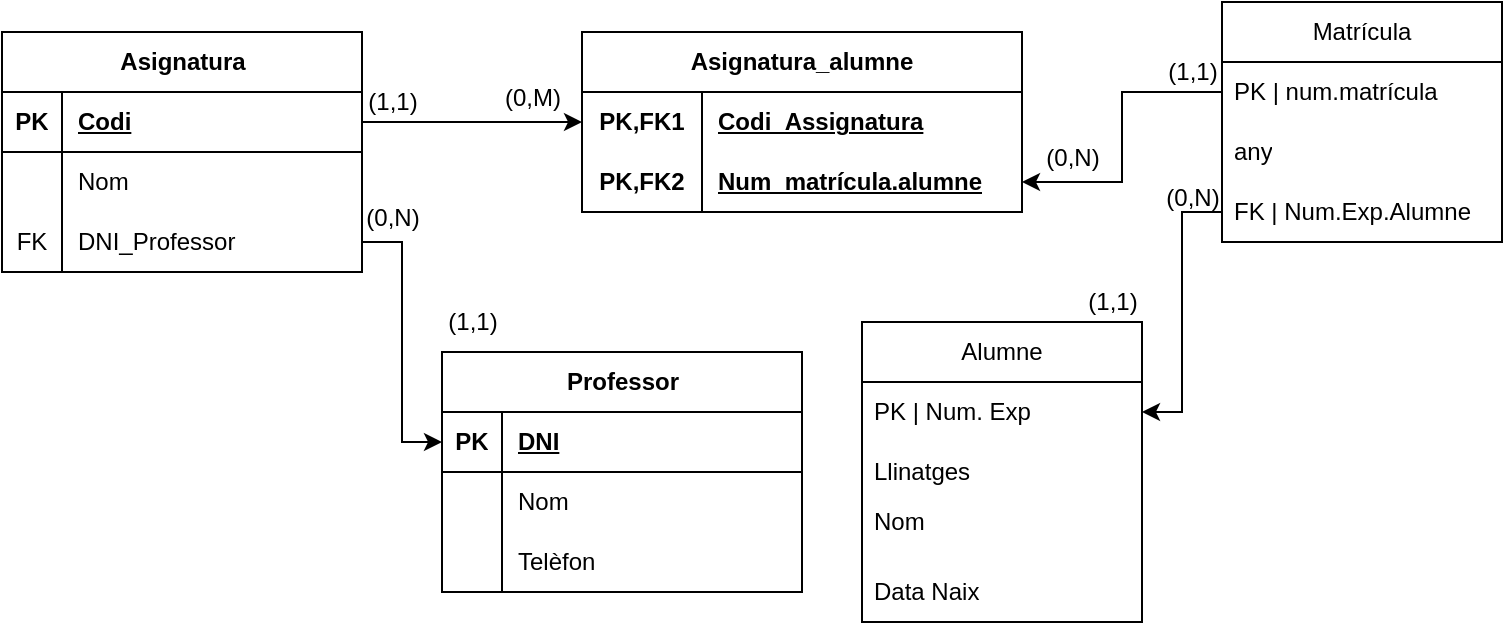 <mxfile version="28.1.2">
  <diagram name="Página-1" id="dNDyPVwtS2ylb_eyG95t">
    <mxGraphModel dx="1106" dy="661" grid="1" gridSize="10" guides="1" tooltips="1" connect="1" arrows="1" fold="1" page="1" pageScale="1" pageWidth="827" pageHeight="1169" math="0" shadow="0">
      <root>
        <mxCell id="0" />
        <mxCell id="1" parent="0" />
        <mxCell id="O18aI1Fp1qKvMsb4apOI-1" value="Matrícula" style="swimlane;fontStyle=0;childLayout=stackLayout;horizontal=1;startSize=30;horizontalStack=0;resizeParent=1;resizeParentMax=0;resizeLast=0;collapsible=1;marginBottom=0;whiteSpace=wrap;html=1;" vertex="1" parent="1">
          <mxGeometry x="670" y="125" width="140" height="120" as="geometry">
            <mxRectangle x="600" y="120" width="80" height="30" as="alternateBounds" />
          </mxGeometry>
        </mxCell>
        <mxCell id="O18aI1Fp1qKvMsb4apOI-2" value="PK | num.matrícula" style="text;strokeColor=none;fillColor=none;align=left;verticalAlign=middle;spacingLeft=4;spacingRight=4;overflow=hidden;points=[[0,0.5],[1,0.5]];portConstraint=eastwest;rotatable=0;whiteSpace=wrap;html=1;" vertex="1" parent="O18aI1Fp1qKvMsb4apOI-1">
          <mxGeometry y="30" width="140" height="30" as="geometry" />
        </mxCell>
        <mxCell id="O18aI1Fp1qKvMsb4apOI-3" value="any" style="text;strokeColor=none;fillColor=none;align=left;verticalAlign=middle;spacingLeft=4;spacingRight=4;overflow=hidden;points=[[0,0.5],[1,0.5]];portConstraint=eastwest;rotatable=0;whiteSpace=wrap;html=1;" vertex="1" parent="O18aI1Fp1qKvMsb4apOI-1">
          <mxGeometry y="60" width="140" height="30" as="geometry" />
        </mxCell>
        <mxCell id="O18aI1Fp1qKvMsb4apOI-77" value="FK | Num.Exp.Alumne" style="text;strokeColor=none;fillColor=none;align=left;verticalAlign=middle;spacingLeft=4;spacingRight=4;overflow=hidden;points=[[0,0.5],[1,0.5]];portConstraint=eastwest;rotatable=0;whiteSpace=wrap;html=1;" vertex="1" parent="O18aI1Fp1qKvMsb4apOI-1">
          <mxGeometry y="90" width="140" height="30" as="geometry" />
        </mxCell>
        <mxCell id="O18aI1Fp1qKvMsb4apOI-7" value="Asignatura" style="shape=table;startSize=30;container=1;collapsible=1;childLayout=tableLayout;fixedRows=1;rowLines=0;fontStyle=1;align=center;resizeLast=1;html=1;" vertex="1" parent="1">
          <mxGeometry x="60" y="140" width="180" height="120" as="geometry" />
        </mxCell>
        <mxCell id="O18aI1Fp1qKvMsb4apOI-8" value="" style="shape=tableRow;horizontal=0;startSize=0;swimlaneHead=0;swimlaneBody=0;fillColor=none;collapsible=0;dropTarget=0;points=[[0,0.5],[1,0.5]];portConstraint=eastwest;top=0;left=0;right=0;bottom=1;" vertex="1" parent="O18aI1Fp1qKvMsb4apOI-7">
          <mxGeometry y="30" width="180" height="30" as="geometry" />
        </mxCell>
        <mxCell id="O18aI1Fp1qKvMsb4apOI-9" value="PK" style="shape=partialRectangle;connectable=0;fillColor=none;top=0;left=0;bottom=0;right=0;fontStyle=1;overflow=hidden;whiteSpace=wrap;html=1;" vertex="1" parent="O18aI1Fp1qKvMsb4apOI-8">
          <mxGeometry width="30" height="30" as="geometry">
            <mxRectangle width="30" height="30" as="alternateBounds" />
          </mxGeometry>
        </mxCell>
        <mxCell id="O18aI1Fp1qKvMsb4apOI-10" value="Codi" style="shape=partialRectangle;connectable=0;fillColor=none;top=0;left=0;bottom=0;right=0;align=left;spacingLeft=6;fontStyle=5;overflow=hidden;whiteSpace=wrap;html=1;" vertex="1" parent="O18aI1Fp1qKvMsb4apOI-8">
          <mxGeometry x="30" width="150" height="30" as="geometry">
            <mxRectangle width="150" height="30" as="alternateBounds" />
          </mxGeometry>
        </mxCell>
        <mxCell id="O18aI1Fp1qKvMsb4apOI-11" value="" style="shape=tableRow;horizontal=0;startSize=0;swimlaneHead=0;swimlaneBody=0;fillColor=none;collapsible=0;dropTarget=0;points=[[0,0.5],[1,0.5]];portConstraint=eastwest;top=0;left=0;right=0;bottom=0;" vertex="1" parent="O18aI1Fp1qKvMsb4apOI-7">
          <mxGeometry y="60" width="180" height="30" as="geometry" />
        </mxCell>
        <mxCell id="O18aI1Fp1qKvMsb4apOI-12" value="" style="shape=partialRectangle;connectable=0;fillColor=none;top=0;left=0;bottom=0;right=0;editable=1;overflow=hidden;whiteSpace=wrap;html=1;" vertex="1" parent="O18aI1Fp1qKvMsb4apOI-11">
          <mxGeometry width="30" height="30" as="geometry">
            <mxRectangle width="30" height="30" as="alternateBounds" />
          </mxGeometry>
        </mxCell>
        <mxCell id="O18aI1Fp1qKvMsb4apOI-13" value="Nom" style="shape=partialRectangle;connectable=0;fillColor=none;top=0;left=0;bottom=0;right=0;align=left;spacingLeft=6;overflow=hidden;whiteSpace=wrap;html=1;" vertex="1" parent="O18aI1Fp1qKvMsb4apOI-11">
          <mxGeometry x="30" width="150" height="30" as="geometry">
            <mxRectangle width="150" height="30" as="alternateBounds" />
          </mxGeometry>
        </mxCell>
        <mxCell id="O18aI1Fp1qKvMsb4apOI-66" style="shape=tableRow;horizontal=0;startSize=0;swimlaneHead=0;swimlaneBody=0;fillColor=none;collapsible=0;dropTarget=0;points=[[0,0.5],[1,0.5]];portConstraint=eastwest;top=0;left=0;right=0;bottom=0;" vertex="1" parent="O18aI1Fp1qKvMsb4apOI-7">
          <mxGeometry y="90" width="180" height="30" as="geometry" />
        </mxCell>
        <mxCell id="O18aI1Fp1qKvMsb4apOI-67" value="FK" style="shape=partialRectangle;connectable=0;fillColor=none;top=0;left=0;bottom=0;right=0;editable=1;overflow=hidden;whiteSpace=wrap;html=1;" vertex="1" parent="O18aI1Fp1qKvMsb4apOI-66">
          <mxGeometry width="30" height="30" as="geometry">
            <mxRectangle width="30" height="30" as="alternateBounds" />
          </mxGeometry>
        </mxCell>
        <mxCell id="O18aI1Fp1qKvMsb4apOI-68" value="DNI_Professor" style="shape=partialRectangle;connectable=0;fillColor=none;top=0;left=0;bottom=0;right=0;align=left;spacingLeft=6;overflow=hidden;whiteSpace=wrap;html=1;" vertex="1" parent="O18aI1Fp1qKvMsb4apOI-66">
          <mxGeometry x="30" width="150" height="30" as="geometry">
            <mxRectangle width="150" height="30" as="alternateBounds" />
          </mxGeometry>
        </mxCell>
        <mxCell id="O18aI1Fp1qKvMsb4apOI-27" value="Asignatura_alumne" style="shape=table;startSize=30;container=1;collapsible=1;childLayout=tableLayout;fixedRows=1;rowLines=0;fontStyle=1;align=center;resizeLast=1;html=1;whiteSpace=wrap;" vertex="1" parent="1">
          <mxGeometry x="350" y="140" width="220" height="90" as="geometry" />
        </mxCell>
        <mxCell id="O18aI1Fp1qKvMsb4apOI-28" value="" style="shape=tableRow;horizontal=0;startSize=0;swimlaneHead=0;swimlaneBody=0;fillColor=none;collapsible=0;dropTarget=0;points=[[0,0.5],[1,0.5]];portConstraint=eastwest;top=0;left=0;right=0;bottom=0;html=1;" vertex="1" parent="O18aI1Fp1qKvMsb4apOI-27">
          <mxGeometry y="30" width="220" height="30" as="geometry" />
        </mxCell>
        <mxCell id="O18aI1Fp1qKvMsb4apOI-29" value="PK,FK1" style="shape=partialRectangle;connectable=0;fillColor=none;top=0;left=0;bottom=0;right=0;fontStyle=1;overflow=hidden;html=1;whiteSpace=wrap;" vertex="1" parent="O18aI1Fp1qKvMsb4apOI-28">
          <mxGeometry width="60" height="30" as="geometry">
            <mxRectangle width="60" height="30" as="alternateBounds" />
          </mxGeometry>
        </mxCell>
        <mxCell id="O18aI1Fp1qKvMsb4apOI-30" value="Codi_Assignatura" style="shape=partialRectangle;connectable=0;fillColor=none;top=0;left=0;bottom=0;right=0;align=left;spacingLeft=6;fontStyle=5;overflow=hidden;html=1;whiteSpace=wrap;" vertex="1" parent="O18aI1Fp1qKvMsb4apOI-28">
          <mxGeometry x="60" width="160" height="30" as="geometry">
            <mxRectangle width="160" height="30" as="alternateBounds" />
          </mxGeometry>
        </mxCell>
        <mxCell id="O18aI1Fp1qKvMsb4apOI-31" value="" style="shape=tableRow;horizontal=0;startSize=0;swimlaneHead=0;swimlaneBody=0;fillColor=none;collapsible=0;dropTarget=0;points=[[0,0.5],[1,0.5]];portConstraint=eastwest;top=0;left=0;right=0;bottom=1;html=1;" vertex="1" parent="O18aI1Fp1qKvMsb4apOI-27">
          <mxGeometry y="60" width="220" height="30" as="geometry" />
        </mxCell>
        <mxCell id="O18aI1Fp1qKvMsb4apOI-32" value="PK,FK2" style="shape=partialRectangle;connectable=0;fillColor=none;top=0;left=0;bottom=0;right=0;fontStyle=1;overflow=hidden;html=1;whiteSpace=wrap;" vertex="1" parent="O18aI1Fp1qKvMsb4apOI-31">
          <mxGeometry width="60" height="30" as="geometry">
            <mxRectangle width="60" height="30" as="alternateBounds" />
          </mxGeometry>
        </mxCell>
        <mxCell id="O18aI1Fp1qKvMsb4apOI-33" value="Num_matrícula.alumne" style="shape=partialRectangle;connectable=0;fillColor=none;top=0;left=0;bottom=0;right=0;align=left;spacingLeft=6;fontStyle=5;overflow=hidden;html=1;whiteSpace=wrap;" vertex="1" parent="O18aI1Fp1qKvMsb4apOI-31">
          <mxGeometry x="60" width="160" height="30" as="geometry">
            <mxRectangle width="160" height="30" as="alternateBounds" />
          </mxGeometry>
        </mxCell>
        <mxCell id="O18aI1Fp1qKvMsb4apOI-40" style="edgeStyle=orthogonalEdgeStyle;rounded=0;orthogonalLoop=1;jettySize=auto;html=1;exitX=0;exitY=0.5;exitDx=0;exitDy=0;entryX=1;entryY=0.5;entryDx=0;entryDy=0;" edge="1" parent="1" source="O18aI1Fp1qKvMsb4apOI-2" target="O18aI1Fp1qKvMsb4apOI-31">
          <mxGeometry relative="1" as="geometry" />
        </mxCell>
        <mxCell id="O18aI1Fp1qKvMsb4apOI-41" style="edgeStyle=orthogonalEdgeStyle;rounded=0;orthogonalLoop=1;jettySize=auto;html=1;entryX=0;entryY=0.5;entryDx=0;entryDy=0;" edge="1" parent="1" source="O18aI1Fp1qKvMsb4apOI-8" target="O18aI1Fp1qKvMsb4apOI-28">
          <mxGeometry relative="1" as="geometry" />
        </mxCell>
        <mxCell id="O18aI1Fp1qKvMsb4apOI-42" value="(1,1)" style="text;html=1;align=center;verticalAlign=middle;resizable=0;points=[];autosize=1;strokeColor=none;fillColor=none;" vertex="1" parent="1">
          <mxGeometry x="230" y="160" width="50" height="30" as="geometry" />
        </mxCell>
        <mxCell id="O18aI1Fp1qKvMsb4apOI-43" value="(1,1)" style="text;html=1;align=center;verticalAlign=middle;resizable=0;points=[];autosize=1;strokeColor=none;fillColor=none;" vertex="1" parent="1">
          <mxGeometry x="630" y="145" width="50" height="30" as="geometry" />
        </mxCell>
        <mxCell id="O18aI1Fp1qKvMsb4apOI-44" value="(0,N)" style="text;html=1;align=center;verticalAlign=middle;resizable=0;points=[];autosize=1;strokeColor=none;fillColor=none;" vertex="1" parent="1">
          <mxGeometry x="570" y="188" width="50" height="30" as="geometry" />
        </mxCell>
        <mxCell id="O18aI1Fp1qKvMsb4apOI-45" value="(0,M)" style="text;html=1;align=center;verticalAlign=middle;resizable=0;points=[];autosize=1;strokeColor=none;fillColor=none;" vertex="1" parent="1">
          <mxGeometry x="300" y="158" width="50" height="30" as="geometry" />
        </mxCell>
        <mxCell id="O18aI1Fp1qKvMsb4apOI-46" value="Professor" style="shape=table;startSize=30;container=1;collapsible=1;childLayout=tableLayout;fixedRows=1;rowLines=0;fontStyle=1;align=center;resizeLast=1;html=1;" vertex="1" parent="1">
          <mxGeometry x="280" y="300" width="180" height="120" as="geometry" />
        </mxCell>
        <mxCell id="O18aI1Fp1qKvMsb4apOI-47" value="" style="shape=tableRow;horizontal=0;startSize=0;swimlaneHead=0;swimlaneBody=0;fillColor=none;collapsible=0;dropTarget=0;points=[[0,0.5],[1,0.5]];portConstraint=eastwest;top=0;left=0;right=0;bottom=1;" vertex="1" parent="O18aI1Fp1qKvMsb4apOI-46">
          <mxGeometry y="30" width="180" height="30" as="geometry" />
        </mxCell>
        <mxCell id="O18aI1Fp1qKvMsb4apOI-48" value="PK" style="shape=partialRectangle;connectable=0;fillColor=none;top=0;left=0;bottom=0;right=0;fontStyle=1;overflow=hidden;whiteSpace=wrap;html=1;" vertex="1" parent="O18aI1Fp1qKvMsb4apOI-47">
          <mxGeometry width="30" height="30" as="geometry">
            <mxRectangle width="30" height="30" as="alternateBounds" />
          </mxGeometry>
        </mxCell>
        <mxCell id="O18aI1Fp1qKvMsb4apOI-49" value="DNI" style="shape=partialRectangle;connectable=0;fillColor=none;top=0;left=0;bottom=0;right=0;align=left;spacingLeft=6;fontStyle=5;overflow=hidden;whiteSpace=wrap;html=1;" vertex="1" parent="O18aI1Fp1qKvMsb4apOI-47">
          <mxGeometry x="30" width="150" height="30" as="geometry">
            <mxRectangle width="150" height="30" as="alternateBounds" />
          </mxGeometry>
        </mxCell>
        <mxCell id="O18aI1Fp1qKvMsb4apOI-50" value="" style="shape=tableRow;horizontal=0;startSize=0;swimlaneHead=0;swimlaneBody=0;fillColor=none;collapsible=0;dropTarget=0;points=[[0,0.5],[1,0.5]];portConstraint=eastwest;top=0;left=0;right=0;bottom=0;" vertex="1" parent="O18aI1Fp1qKvMsb4apOI-46">
          <mxGeometry y="60" width="180" height="30" as="geometry" />
        </mxCell>
        <mxCell id="O18aI1Fp1qKvMsb4apOI-51" value="" style="shape=partialRectangle;connectable=0;fillColor=none;top=0;left=0;bottom=0;right=0;editable=1;overflow=hidden;whiteSpace=wrap;html=1;" vertex="1" parent="O18aI1Fp1qKvMsb4apOI-50">
          <mxGeometry width="30" height="30" as="geometry">
            <mxRectangle width="30" height="30" as="alternateBounds" />
          </mxGeometry>
        </mxCell>
        <mxCell id="O18aI1Fp1qKvMsb4apOI-52" value="Nom" style="shape=partialRectangle;connectable=0;fillColor=none;top=0;left=0;bottom=0;right=0;align=left;spacingLeft=6;overflow=hidden;whiteSpace=wrap;html=1;" vertex="1" parent="O18aI1Fp1qKvMsb4apOI-50">
          <mxGeometry x="30" width="150" height="30" as="geometry">
            <mxRectangle width="150" height="30" as="alternateBounds" />
          </mxGeometry>
        </mxCell>
        <mxCell id="O18aI1Fp1qKvMsb4apOI-53" style="shape=tableRow;horizontal=0;startSize=0;swimlaneHead=0;swimlaneBody=0;fillColor=none;collapsible=0;dropTarget=0;points=[[0,0.5],[1,0.5]];portConstraint=eastwest;top=0;left=0;right=0;bottom=0;" vertex="1" parent="O18aI1Fp1qKvMsb4apOI-46">
          <mxGeometry y="90" width="180" height="30" as="geometry" />
        </mxCell>
        <mxCell id="O18aI1Fp1qKvMsb4apOI-54" style="shape=partialRectangle;connectable=0;fillColor=none;top=0;left=0;bottom=0;right=0;editable=1;overflow=hidden;whiteSpace=wrap;html=1;" vertex="1" parent="O18aI1Fp1qKvMsb4apOI-53">
          <mxGeometry width="30" height="30" as="geometry">
            <mxRectangle width="30" height="30" as="alternateBounds" />
          </mxGeometry>
        </mxCell>
        <mxCell id="O18aI1Fp1qKvMsb4apOI-55" value="Telèfon" style="shape=partialRectangle;connectable=0;fillColor=none;top=0;left=0;bottom=0;right=0;align=left;spacingLeft=6;overflow=hidden;whiteSpace=wrap;html=1;" vertex="1" parent="O18aI1Fp1qKvMsb4apOI-53">
          <mxGeometry x="30" width="150" height="30" as="geometry">
            <mxRectangle width="150" height="30" as="alternateBounds" />
          </mxGeometry>
        </mxCell>
        <mxCell id="O18aI1Fp1qKvMsb4apOI-69" style="edgeStyle=orthogonalEdgeStyle;rounded=0;orthogonalLoop=1;jettySize=auto;html=1;entryX=0;entryY=0.5;entryDx=0;entryDy=0;" edge="1" parent="1" source="O18aI1Fp1qKvMsb4apOI-66" target="O18aI1Fp1qKvMsb4apOI-47">
          <mxGeometry relative="1" as="geometry" />
        </mxCell>
        <mxCell id="O18aI1Fp1qKvMsb4apOI-70" value="(1,1)" style="text;html=1;align=center;verticalAlign=middle;resizable=0;points=[];autosize=1;strokeColor=none;fillColor=none;" vertex="1" parent="1">
          <mxGeometry x="270" y="270" width="50" height="30" as="geometry" />
        </mxCell>
        <mxCell id="O18aI1Fp1qKvMsb4apOI-71" value="(0,N)" style="text;html=1;align=center;verticalAlign=middle;resizable=0;points=[];autosize=1;strokeColor=none;fillColor=none;" vertex="1" parent="1">
          <mxGeometry x="230" y="218" width="50" height="30" as="geometry" />
        </mxCell>
        <mxCell id="O18aI1Fp1qKvMsb4apOI-72" value="Alumne" style="swimlane;fontStyle=0;childLayout=stackLayout;horizontal=1;startSize=30;horizontalStack=0;resizeParent=1;resizeParentMax=0;resizeLast=0;collapsible=1;marginBottom=0;whiteSpace=wrap;html=1;" vertex="1" parent="1">
          <mxGeometry x="490" y="285" width="140" height="150" as="geometry">
            <mxRectangle x="600" y="120" width="80" height="30" as="alternateBounds" />
          </mxGeometry>
        </mxCell>
        <mxCell id="O18aI1Fp1qKvMsb4apOI-73" value="PK | Num. Exp" style="text;strokeColor=none;fillColor=none;align=left;verticalAlign=middle;spacingLeft=4;spacingRight=4;overflow=hidden;points=[[0,0.5],[1,0.5]];portConstraint=eastwest;rotatable=0;whiteSpace=wrap;html=1;" vertex="1" parent="O18aI1Fp1qKvMsb4apOI-72">
          <mxGeometry y="30" width="140" height="30" as="geometry" />
        </mxCell>
        <mxCell id="O18aI1Fp1qKvMsb4apOI-74" value="Llinatges" style="text;strokeColor=none;fillColor=none;align=left;verticalAlign=middle;spacingLeft=4;spacingRight=4;overflow=hidden;points=[[0,0.5],[1,0.5]];portConstraint=eastwest;rotatable=0;whiteSpace=wrap;html=1;" vertex="1" parent="O18aI1Fp1qKvMsb4apOI-72">
          <mxGeometry y="60" width="140" height="30" as="geometry" />
        </mxCell>
        <mxCell id="O18aI1Fp1qKvMsb4apOI-75" value="Nom&lt;div&gt;&lt;br&gt;&lt;/div&gt;" style="text;strokeColor=none;fillColor=none;align=left;verticalAlign=middle;spacingLeft=4;spacingRight=4;overflow=hidden;points=[[0,0.5],[1,0.5]];portConstraint=eastwest;rotatable=0;whiteSpace=wrap;html=1;" vertex="1" parent="O18aI1Fp1qKvMsb4apOI-72">
          <mxGeometry y="90" width="140" height="30" as="geometry" />
        </mxCell>
        <mxCell id="O18aI1Fp1qKvMsb4apOI-76" value="Data Naix" style="text;strokeColor=none;fillColor=none;align=left;verticalAlign=middle;spacingLeft=4;spacingRight=4;overflow=hidden;points=[[0,0.5],[1,0.5]];portConstraint=eastwest;rotatable=0;whiteSpace=wrap;html=1;" vertex="1" parent="O18aI1Fp1qKvMsb4apOI-72">
          <mxGeometry y="120" width="140" height="30" as="geometry" />
        </mxCell>
        <mxCell id="O18aI1Fp1qKvMsb4apOI-78" style="edgeStyle=orthogonalEdgeStyle;rounded=0;orthogonalLoop=1;jettySize=auto;html=1;entryX=1;entryY=0.5;entryDx=0;entryDy=0;" edge="1" parent="1" source="O18aI1Fp1qKvMsb4apOI-77" target="O18aI1Fp1qKvMsb4apOI-73">
          <mxGeometry relative="1" as="geometry" />
        </mxCell>
        <mxCell id="O18aI1Fp1qKvMsb4apOI-79" value="(1,1)" style="text;html=1;align=center;verticalAlign=middle;resizable=0;points=[];autosize=1;strokeColor=none;fillColor=none;" vertex="1" parent="1">
          <mxGeometry x="590" y="260" width="50" height="30" as="geometry" />
        </mxCell>
        <mxCell id="O18aI1Fp1qKvMsb4apOI-80" value="(0,N)" style="text;html=1;align=center;verticalAlign=middle;resizable=0;points=[];autosize=1;strokeColor=none;fillColor=none;" vertex="1" parent="1">
          <mxGeometry x="630" y="208" width="50" height="30" as="geometry" />
        </mxCell>
      </root>
    </mxGraphModel>
  </diagram>
</mxfile>
